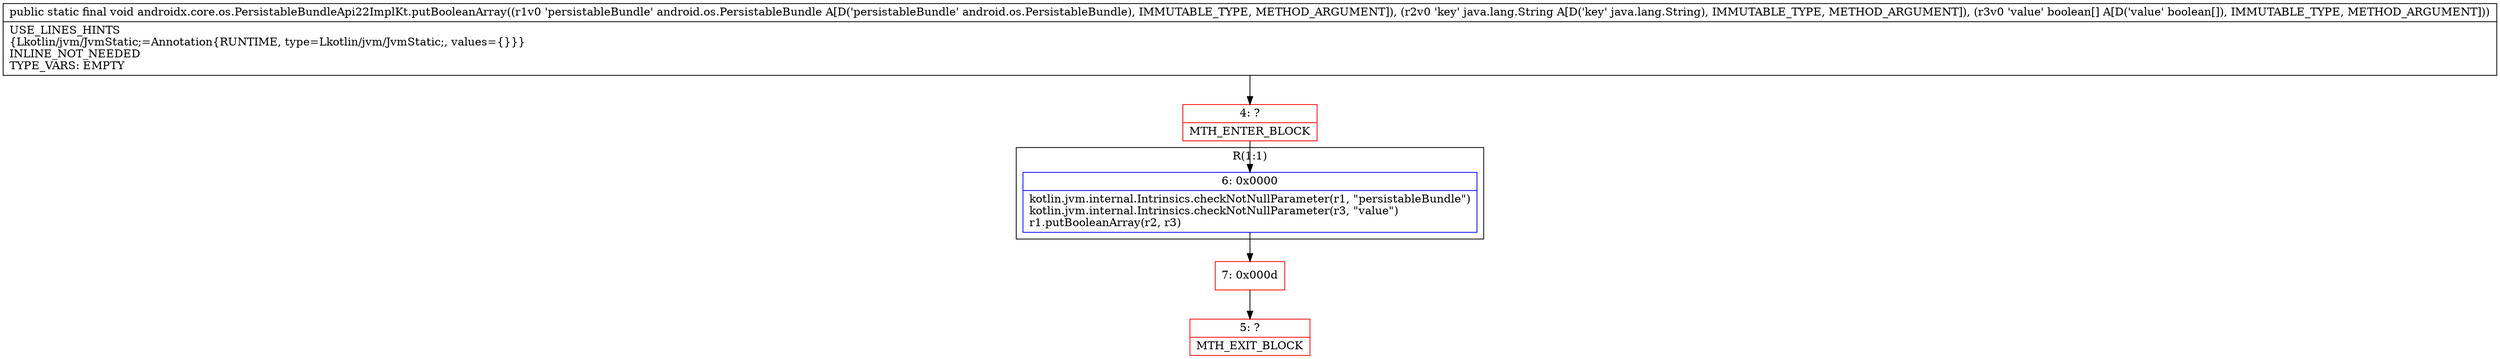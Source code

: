 digraph "CFG forandroidx.core.os.PersistableBundleApi22ImplKt.putBooleanArray(Landroid\/os\/PersistableBundle;Ljava\/lang\/String;[Z)V" {
subgraph cluster_Region_311688718 {
label = "R(1:1)";
node [shape=record,color=blue];
Node_6 [shape=record,label="{6\:\ 0x0000|kotlin.jvm.internal.Intrinsics.checkNotNullParameter(r1, \"persistableBundle\")\lkotlin.jvm.internal.Intrinsics.checkNotNullParameter(r3, \"value\")\lr1.putBooleanArray(r2, r3)\l}"];
}
Node_4 [shape=record,color=red,label="{4\:\ ?|MTH_ENTER_BLOCK\l}"];
Node_7 [shape=record,color=red,label="{7\:\ 0x000d}"];
Node_5 [shape=record,color=red,label="{5\:\ ?|MTH_EXIT_BLOCK\l}"];
MethodNode[shape=record,label="{public static final void androidx.core.os.PersistableBundleApi22ImplKt.putBooleanArray((r1v0 'persistableBundle' android.os.PersistableBundle A[D('persistableBundle' android.os.PersistableBundle), IMMUTABLE_TYPE, METHOD_ARGUMENT]), (r2v0 'key' java.lang.String A[D('key' java.lang.String), IMMUTABLE_TYPE, METHOD_ARGUMENT]), (r3v0 'value' boolean[] A[D('value' boolean[]), IMMUTABLE_TYPE, METHOD_ARGUMENT]))  | USE_LINES_HINTS\l\{Lkotlin\/jvm\/JvmStatic;=Annotation\{RUNTIME, type=Lkotlin\/jvm\/JvmStatic;, values=\{\}\}\}\lINLINE_NOT_NEEDED\lTYPE_VARS: EMPTY\l}"];
MethodNode -> Node_4;Node_6 -> Node_7;
Node_4 -> Node_6;
Node_7 -> Node_5;
}

